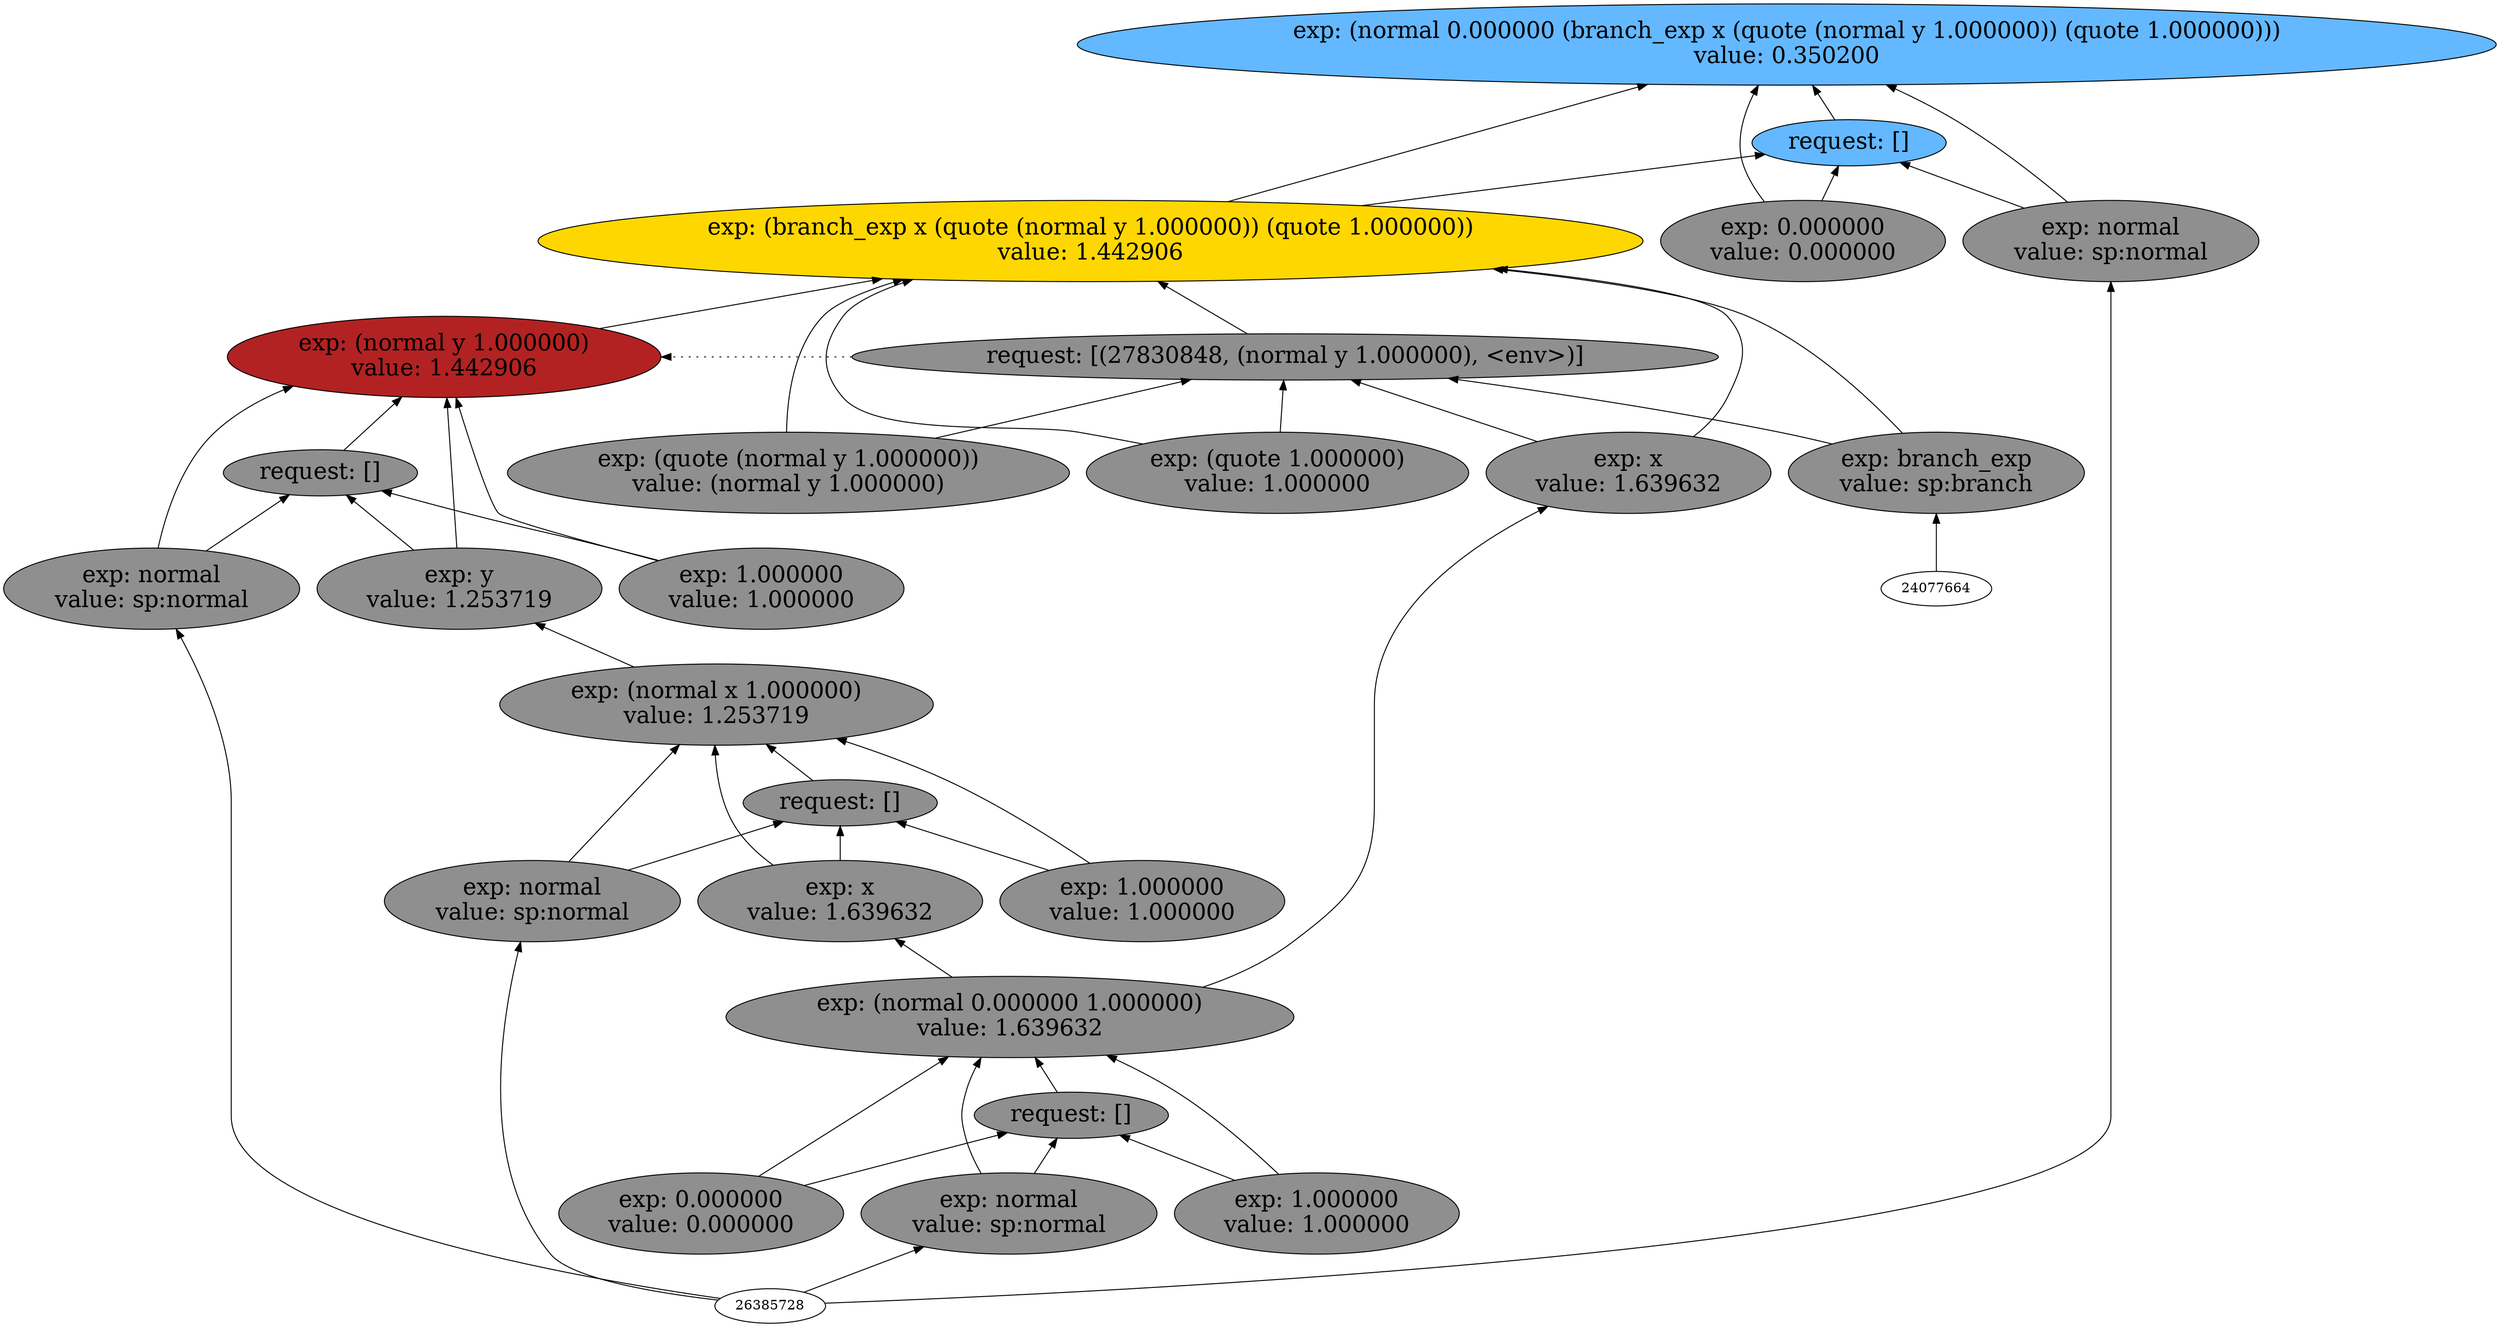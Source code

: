 digraph {
rankdir=BT
fontsize=24
subgraph clster1 {
label="Venture Families"
subgraph clster2 {
label="1"
"27835824"["fillcolor"="grey56" "fontsize"="24" "label"="exp: (normal 0.000000 1.000000)\nvalue: 1.639632" "shape"="ellipse" "style"="filled" ]
"29828032"["fillcolor"="grey56" "fontsize"="24" "label"="request: []" "shape"="ellipse" "style"="filled" ]
"28691968"["fillcolor"="grey56" "fontsize"="24" "label"="exp: normal\nvalue: sp:normal" "shape"="ellipse" "style"="filled" ]
"28729712"["fillcolor"="grey56" "fontsize"="24" "label"="exp: 0.000000\nvalue: 0.000000" "shape"="ellipse" "style"="filled" ]
"28993920"["fillcolor"="grey56" "fontsize"="24" "label"="exp: 1.000000\nvalue: 1.000000" "shape"="ellipse" "style"="filled" ]
}

subgraph clster3 {
label="2"
"29405088"["fillcolor"="grey56" "fontsize"="24" "label"="exp: (normal x 1.000000)\nvalue: 1.253719" "shape"="ellipse" "style"="filled" ]
"29046352"["fillcolor"="grey56" "fontsize"="24" "label"="request: []" "shape"="ellipse" "style"="filled" ]
"29466608"["fillcolor"="grey56" "fontsize"="24" "label"="exp: normal\nvalue: sp:normal" "shape"="ellipse" "style"="filled" ]
"30171712"["fillcolor"="grey56" "fontsize"="24" "label"="exp: x\nvalue: 1.639632" "shape"="ellipse" "style"="filled" ]
"28011808"["fillcolor"="grey56" "fontsize"="24" "label"="exp: 1.000000\nvalue: 1.000000" "shape"="ellipse" "style"="filled" ]
}

subgraph clster4 {
label="3"
"27912992"["fillcolor"="steelblue1" "fontsize"="24" "label"="exp: (normal 0.000000 (branch_exp x (quote (normal y 1.000000)) (quote 1.000000)))\nvalue: 0.350200" "shape"="ellipse" "style"="filled" ]
"28143984"["fillcolor"="steelblue1" "fontsize"="24" "label"="request: []" "shape"="ellipse" "style"="filled" ]
"27746720"["fillcolor"="grey56" "fontsize"="24" "label"="exp: normal\nvalue: sp:normal" "shape"="ellipse" "style"="filled" ]
"27947504"["fillcolor"="grey56" "fontsize"="24" "label"="exp: 0.000000\nvalue: 0.000000" "shape"="ellipse" "style"="filled" ]
"27994368"["fillcolor"="gold" "fontsize"="24" "label"="exp: (branch_exp x (quote (normal y 1.000000)) (quote 1.000000))\nvalue: 1.442906" "shape"="ellipse" "style"="filled" ]
"27830848"["fillcolor"="grey56" "fontsize"="24" "label"="request: [(27830848, (normal y 1.000000), <env>)]" "shape"="ellipse" "style"="filled" ]
"28447072"["fillcolor"="grey56" "fontsize"="24" "label"="exp: branch_exp\nvalue: sp:branch" "shape"="ellipse" "style"="filled" ]
"27718720"["fillcolor"="grey56" "fontsize"="24" "label"="exp: x\nvalue: 1.639632" "shape"="ellipse" "style"="filled" ]
"28504496"["fillcolor"="grey56" "fontsize"="24" "label"="exp: (quote (normal y 1.000000))\nvalue: (normal y 1.000000)" "shape"="ellipse" "style"="filled" ]
"28540672"["fillcolor"="grey56" "fontsize"="24" "label"="exp: (quote 1.000000)\nvalue: 1.000000" "shape"="ellipse" "style"="filled" ]
}

}

subgraph clster5 {
label=""
"28628048"["fillcolor"="firebrick" "fontsize"="24" "label"="exp: (normal y 1.000000)\nvalue: 1.442906" "shape"="ellipse" "style"="filled" ]
"28591872"["fillcolor"="grey56" "fontsize"="24" "label"="request: []" "shape"="ellipse" "style"="filled" ]
"28679248"["fillcolor"="grey56" "fontsize"="24" "label"="exp: normal\nvalue: sp:normal" "shape"="ellipse" "style"="filled" ]
"28715424"["fillcolor"="grey56" "fontsize"="24" "label"="exp: y\nvalue: 1.253719" "shape"="ellipse" "style"="filled" ]
"28753168"["fillcolor"="grey56" "fontsize"="24" "label"="exp: 1.000000\nvalue: 1.000000" "shape"="ellipse" "style"="filled" ]
}

"28691968" -> "27835824"["arrowhead"="normal" "color"="black" "constraint"="true" "style"="solid" ]
"28691968" -> "29828032"["arrowhead"="normal" "color"="black" "constraint"="true" "style"="solid" ]
"26385728" -> "28691968"["arrowhead"="normal" "color"="black" "constraint"="true" "style"="solid" ]
"28729712" -> "27835824"["arrowhead"="normal" "color"="black" "constraint"="true" "style"="solid" ]
"28729712" -> "29828032"["arrowhead"="normal" "color"="black" "constraint"="true" "style"="solid" ]
"28993920" -> "27835824"["arrowhead"="normal" "color"="black" "constraint"="true" "style"="solid" ]
"28993920" -> "29828032"["arrowhead"="normal" "color"="black" "constraint"="true" "style"="solid" ]
"29828032" -> "27835824"["arrowhead"="normal" "color"="black" "constraint"="true" "style"="solid" ]
"27746720" -> "27912992"["arrowhead"="normal" "color"="black" "constraint"="true" "style"="solid" ]
"27746720" -> "28143984"["arrowhead"="normal" "color"="black" "constraint"="true" "style"="solid" ]
"26385728" -> "27746720"["arrowhead"="normal" "color"="black" "constraint"="true" "style"="solid" ]
"27947504" -> "27912992"["arrowhead"="normal" "color"="black" "constraint"="true" "style"="solid" ]
"27947504" -> "28143984"["arrowhead"="normal" "color"="black" "constraint"="true" "style"="solid" ]
"27994368" -> "27912992"["arrowhead"="normal" "color"="black" "constraint"="true" "style"="solid" ]
"27994368" -> "28143984"["arrowhead"="normal" "color"="black" "constraint"="true" "style"="solid" ]
"28447072" -> "27994368"["arrowhead"="normal" "color"="black" "constraint"="true" "style"="solid" ]
"28447072" -> "27830848"["arrowhead"="normal" "color"="black" "constraint"="true" "style"="solid" ]
"24077664" -> "28447072"["arrowhead"="normal" "color"="black" "constraint"="true" "style"="solid" ]
"27718720" -> "27994368"["arrowhead"="normal" "color"="black" "constraint"="true" "style"="solid" ]
"27718720" -> "27830848"["arrowhead"="normal" "color"="black" "constraint"="true" "style"="solid" ]
"27835824" -> "27718720"["arrowhead"="normal" "color"="black" "constraint"="true" "style"="solid" ]
"28504496" -> "27994368"["arrowhead"="normal" "color"="black" "constraint"="true" "style"="solid" ]
"28504496" -> "27830848"["arrowhead"="normal" "color"="black" "constraint"="true" "style"="solid" ]
"28540672" -> "27994368"["arrowhead"="normal" "color"="black" "constraint"="true" "style"="solid" ]
"28540672" -> "27830848"["arrowhead"="normal" "color"="black" "constraint"="true" "style"="solid" ]
"27830848" -> "27994368"["arrowhead"="normal" "color"="black" "constraint"="true" "style"="solid" ]
"28628048" -> "27994368"["arrowhead"="normal" "color"="black" "constraint"="true" "style"="solid" ]
"27830848" -> "28628048"["arrowhead"="normal" "color"="black" "constraint"="false" "style"="dotted" ]
"28143984" -> "27912992"["arrowhead"="normal" "color"="black" "constraint"="true" "style"="solid" ]
"28679248" -> "28628048"["arrowhead"="normal" "color"="black" "constraint"="true" "style"="solid" ]
"28679248" -> "28591872"["arrowhead"="normal" "color"="black" "constraint"="true" "style"="solid" ]
"26385728" -> "28679248"["arrowhead"="normal" "color"="black" "constraint"="true" "style"="solid" ]
"28715424" -> "28628048"["arrowhead"="normal" "color"="black" "constraint"="true" "style"="solid" ]
"28715424" -> "28591872"["arrowhead"="normal" "color"="black" "constraint"="true" "style"="solid" ]
"29405088" -> "28715424"["arrowhead"="normal" "color"="black" "constraint"="true" "style"="solid" ]
"28753168" -> "28628048"["arrowhead"="normal" "color"="black" "constraint"="true" "style"="solid" ]
"28753168" -> "28591872"["arrowhead"="normal" "color"="black" "constraint"="true" "style"="solid" ]
"28591872" -> "28628048"["arrowhead"="normal" "color"="black" "constraint"="true" "style"="solid" ]
"29466608" -> "29405088"["arrowhead"="normal" "color"="black" "constraint"="true" "style"="solid" ]
"29466608" -> "29046352"["arrowhead"="normal" "color"="black" "constraint"="true" "style"="solid" ]
"26385728" -> "29466608"["arrowhead"="normal" "color"="black" "constraint"="true" "style"="solid" ]
"30171712" -> "29405088"["arrowhead"="normal" "color"="black" "constraint"="true" "style"="solid" ]
"30171712" -> "29046352"["arrowhead"="normal" "color"="black" "constraint"="true" "style"="solid" ]
"27835824" -> "30171712"["arrowhead"="normal" "color"="black" "constraint"="true" "style"="solid" ]
"28011808" -> "29405088"["arrowhead"="normal" "color"="black" "constraint"="true" "style"="solid" ]
"28011808" -> "29046352"["arrowhead"="normal" "color"="black" "constraint"="true" "style"="solid" ]
"29046352" -> "29405088"["arrowhead"="normal" "color"="black" "constraint"="true" "style"="solid" ]

}